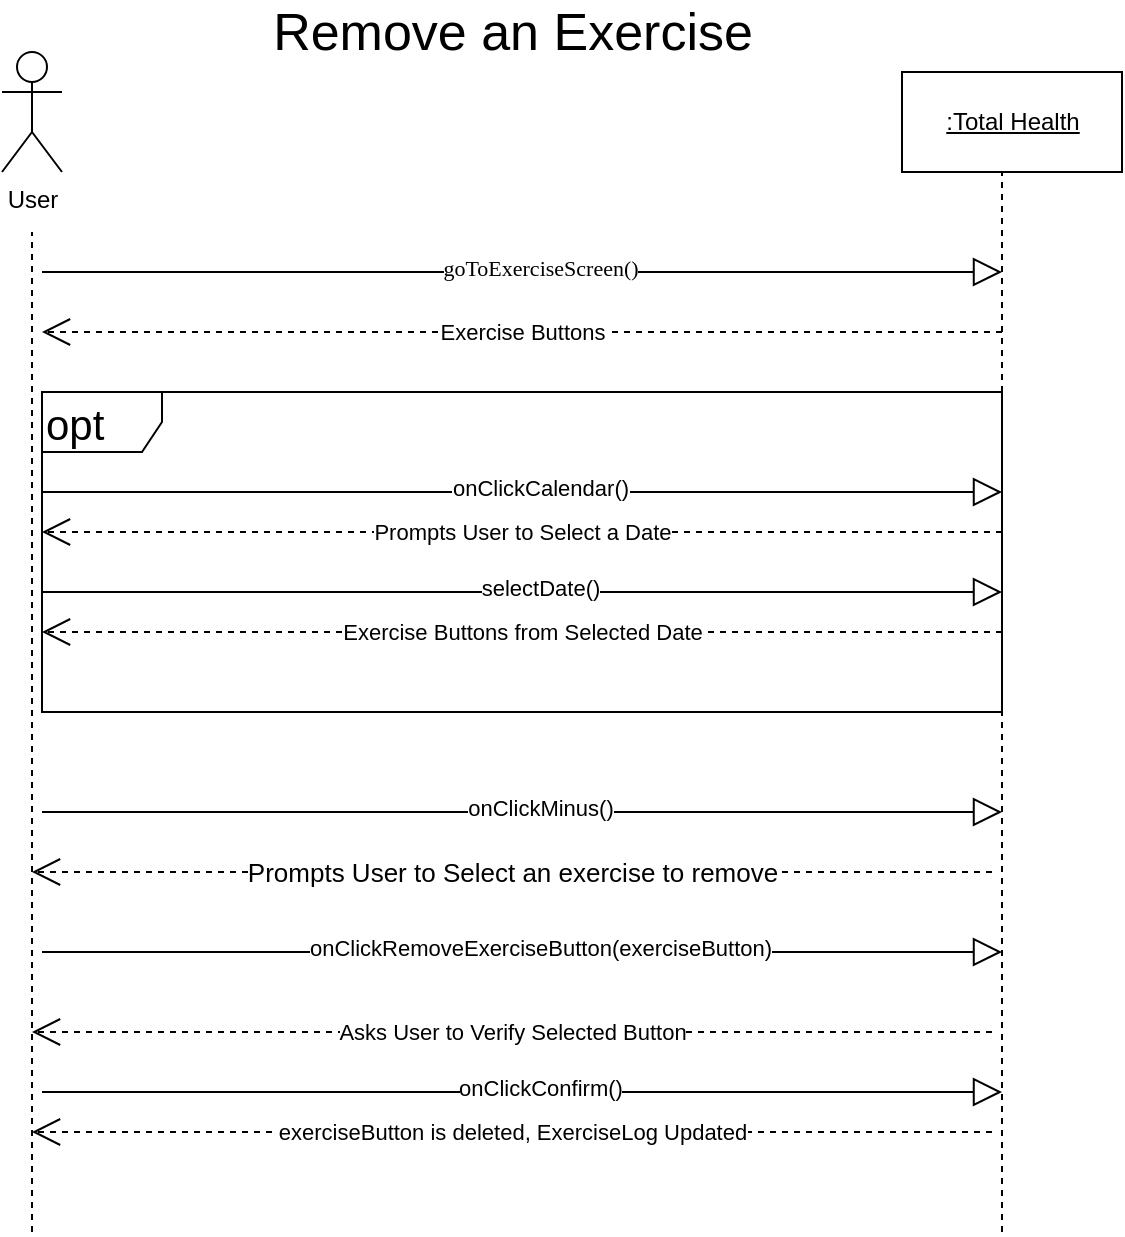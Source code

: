 <mxfile version="15.9.6" type="github"><diagram id="G--hXP7yS7DDdUEeUEIJ" name="Page-1"><mxGraphModel dx="1038" dy="536" grid="1" gridSize="10" guides="1" tooltips="1" connect="1" arrows="1" fold="1" page="1" pageScale="1" pageWidth="850" pageHeight="1100" math="0" shadow="0"><root><mxCell id="0"/><mxCell id="1" parent="0"/><mxCell id="ByqB5iTBQH0BlAgbG-Gj-1" value="User" style="shape=umlActor;verticalLabelPosition=bottom;verticalAlign=top;html=1;" parent="1" vertex="1"><mxGeometry x="150" y="130" width="30" height="60" as="geometry"/></mxCell><mxCell id="ByqB5iTBQH0BlAgbG-Gj-2" value="&lt;u&gt;:Total Health&lt;br&gt;&lt;/u&gt;" style="html=1;" parent="1" vertex="1"><mxGeometry x="600" y="140" width="110" height="50" as="geometry"/></mxCell><mxCell id="ByqB5iTBQH0BlAgbG-Gj-3" value="" style="endArrow=none;dashed=1;html=1;rounded=0;" parent="1" edge="1"><mxGeometry width="50" height="50" relative="1" as="geometry"><mxPoint x="165" y="720" as="sourcePoint"/><mxPoint x="165" y="220" as="targetPoint"/></mxGeometry></mxCell><mxCell id="ByqB5iTBQH0BlAgbG-Gj-4" value="" style="endArrow=none;dashed=1;html=1;rounded=0;" parent="1" edge="1"><mxGeometry width="50" height="50" relative="1" as="geometry"><mxPoint x="650" y="720" as="sourcePoint"/><mxPoint x="650" y="190" as="targetPoint"/></mxGeometry></mxCell><mxCell id="ByqB5iTBQH0BlAgbG-Gj-5" value="Exercise Buttons" style="endArrow=open;endFill=1;endSize=12;html=1;rounded=0;dashed=1;" parent="1" edge="1"><mxGeometry width="160" relative="1" as="geometry"><mxPoint x="650" y="270" as="sourcePoint"/><mxPoint x="170" y="270" as="targetPoint"/></mxGeometry></mxCell><mxCell id="ByqB5iTBQH0BlAgbG-Gj-6" value="" style="endArrow=block;endFill=0;endSize=12;html=1;rounded=0;" parent="1" edge="1"><mxGeometry width="160" relative="1" as="geometry"><mxPoint x="170" y="240" as="sourcePoint"/><mxPoint x="650" y="240" as="targetPoint"/></mxGeometry></mxCell><mxCell id="ByqB5iTBQH0BlAgbG-Gj-7" value="&lt;font face=&quot;Georgia&quot;&gt;goToExerciseScreen()&lt;/font&gt;" style="edgeLabel;html=1;align=center;verticalAlign=middle;resizable=0;points=[];" parent="ByqB5iTBQH0BlAgbG-Gj-6" vertex="1" connectable="0"><mxGeometry x="0.038" y="2" relative="1" as="geometry"><mxPoint as="offset"/></mxGeometry></mxCell><mxCell id="ByqB5iTBQH0BlAgbG-Gj-8" value="" style="endArrow=block;endFill=0;endSize=12;html=1;rounded=0;" parent="1" edge="1"><mxGeometry width="160" relative="1" as="geometry"><mxPoint x="170" y="510" as="sourcePoint"/><mxPoint x="650" y="510" as="targetPoint"/></mxGeometry></mxCell><mxCell id="ByqB5iTBQH0BlAgbG-Gj-9" value="onClickMinus()" style="edgeLabel;html=1;align=center;verticalAlign=middle;resizable=0;points=[];" parent="ByqB5iTBQH0BlAgbG-Gj-8" vertex="1" connectable="0"><mxGeometry x="0.038" y="2" relative="1" as="geometry"><mxPoint as="offset"/></mxGeometry></mxCell><mxCell id="ByqB5iTBQH0BlAgbG-Gj-10" value="&lt;span style=&quot;font-size: 13px ; color: #000000 ; font-weight: normal ; text-decoration: none ; font-family: &amp;#34;arial&amp;#34; ; font-style: normal&quot;&gt;Prompts User to Select an exercise to remove&lt;/span&gt;" style="endArrow=open;endFill=1;endSize=12;html=1;rounded=0;dashed=1;" parent="1" edge="1"><mxGeometry width="160" relative="1" as="geometry"><mxPoint x="645" y="540" as="sourcePoint"/><mxPoint x="165" y="540" as="targetPoint"/></mxGeometry></mxCell><mxCell id="ByqB5iTBQH0BlAgbG-Gj-12" value="" style="endArrow=block;endFill=0;endSize=12;html=1;rounded=0;" parent="1" edge="1"><mxGeometry width="160" relative="1" as="geometry"><mxPoint x="170" y="580" as="sourcePoint"/><mxPoint x="650" y="580" as="targetPoint"/></mxGeometry></mxCell><mxCell id="ByqB5iTBQH0BlAgbG-Gj-13" value="onClickRemoveExerciseButton(exerciseButton)" style="edgeLabel;html=1;align=center;verticalAlign=middle;resizable=0;points=[];" parent="ByqB5iTBQH0BlAgbG-Gj-12" vertex="1" connectable="0"><mxGeometry x="0.038" y="2" relative="1" as="geometry"><mxPoint as="offset"/></mxGeometry></mxCell><mxCell id="B6CltYMv_PGOW55Wy9w6-1" value="&lt;font style=&quot;font-size: 26px&quot;&gt;Remove an Exercise&lt;br&gt;&lt;/font&gt;" style="text;html=1;align=center;verticalAlign=middle;resizable=0;points=[];autosize=1;strokeColor=none;fillColor=none;" parent="1" vertex="1"><mxGeometry x="275" y="110" width="260" height="20" as="geometry"/></mxCell><mxCell id="B6CltYMv_PGOW55Wy9w6-2" value="&lt;div align=&quot;left&quot;&gt;&lt;font style=&quot;font-size: 21px&quot;&gt;opt&lt;/font&gt;&lt;/div&gt;" style="shape=umlFrame;whiteSpace=wrap;html=1;fontSize=26;align=left;" parent="1" vertex="1"><mxGeometry x="170" y="300" width="480" height="160" as="geometry"/></mxCell><mxCell id="B6CltYMv_PGOW55Wy9w6-3" value="" style="endArrow=block;endFill=0;endSize=12;html=1;rounded=0;" parent="1" edge="1"><mxGeometry width="160" relative="1" as="geometry"><mxPoint x="170" y="350" as="sourcePoint"/><mxPoint x="650" y="350" as="targetPoint"/></mxGeometry></mxCell><mxCell id="B6CltYMv_PGOW55Wy9w6-4" value="onClickCalendar()" style="edgeLabel;html=1;align=center;verticalAlign=middle;resizable=0;points=[];" parent="B6CltYMv_PGOW55Wy9w6-3" vertex="1" connectable="0"><mxGeometry x="0.038" y="2" relative="1" as="geometry"><mxPoint as="offset"/></mxGeometry></mxCell><mxCell id="B6CltYMv_PGOW55Wy9w6-5" value="&lt;font style=&quot;font-size: 11px&quot;&gt;&lt;span style=&quot;color: rgb(0 , 0 , 0) ; font-weight: normal ; text-decoration: none ; font-family: &amp;#34;arial&amp;#34; ; font-style: normal&quot;&gt;Prompts User to Select a Date&lt;/span&gt;&lt;/font&gt;" style="endArrow=open;endFill=1;endSize=12;html=1;rounded=0;dashed=1;" parent="1" edge="1"><mxGeometry width="160" relative="1" as="geometry"><mxPoint x="650" y="370" as="sourcePoint"/><mxPoint x="170" y="370" as="targetPoint"/></mxGeometry></mxCell><mxCell id="B6CltYMv_PGOW55Wy9w6-6" value="" style="endArrow=block;endFill=0;endSize=12;html=1;rounded=0;" parent="1" edge="1"><mxGeometry width="160" relative="1" as="geometry"><mxPoint x="170" y="400" as="sourcePoint"/><mxPoint x="650" y="400" as="targetPoint"/></mxGeometry></mxCell><mxCell id="B6CltYMv_PGOW55Wy9w6-7" value="selectDate()" style="edgeLabel;html=1;align=center;verticalAlign=middle;resizable=0;points=[];" parent="B6CltYMv_PGOW55Wy9w6-6" vertex="1" connectable="0"><mxGeometry x="0.038" y="2" relative="1" as="geometry"><mxPoint as="offset"/></mxGeometry></mxCell><mxCell id="B6CltYMv_PGOW55Wy9w6-8" value="Exercise Buttons from Selected Date" style="endArrow=open;endFill=1;endSize=12;html=1;rounded=0;dashed=1;" parent="1" edge="1"><mxGeometry width="160" relative="1" as="geometry"><mxPoint x="650" y="420" as="sourcePoint"/><mxPoint x="170" y="420" as="targetPoint"/></mxGeometry></mxCell><mxCell id="B6CltYMv_PGOW55Wy9w6-9" value="Asks User to Verify Selected Button" style="endArrow=open;endFill=1;endSize=12;html=1;rounded=0;dashed=1;" parent="1" edge="1"><mxGeometry width="160" relative="1" as="geometry"><mxPoint x="645" y="620" as="sourcePoint"/><mxPoint x="165" y="620" as="targetPoint"/></mxGeometry></mxCell><mxCell id="JH1cXDXRPheMrkPz3Vrr-1" value="" style="endArrow=block;endFill=0;endSize=12;html=1;rounded=0;" edge="1" parent="1"><mxGeometry width="160" relative="1" as="geometry"><mxPoint x="170" y="650" as="sourcePoint"/><mxPoint x="650" y="650" as="targetPoint"/></mxGeometry></mxCell><mxCell id="JH1cXDXRPheMrkPz3Vrr-2" value="onClickConfirm()" style="edgeLabel;html=1;align=center;verticalAlign=middle;resizable=0;points=[];" vertex="1" connectable="0" parent="JH1cXDXRPheMrkPz3Vrr-1"><mxGeometry x="0.038" y="2" relative="1" as="geometry"><mxPoint as="offset"/></mxGeometry></mxCell><mxCell id="JH1cXDXRPheMrkPz3Vrr-3" value="exerciseButton is deleted, ExerciseLog Updated" style="endArrow=open;endFill=1;endSize=12;html=1;rounded=0;dashed=1;" edge="1" parent="1"><mxGeometry width="160" relative="1" as="geometry"><mxPoint x="645" y="670" as="sourcePoint"/><mxPoint x="165" y="670" as="targetPoint"/></mxGeometry></mxCell></root></mxGraphModel></diagram></mxfile>